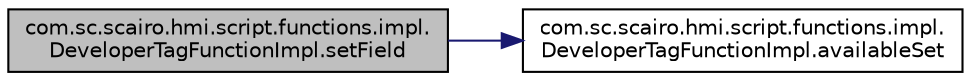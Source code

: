 digraph "com.sc.scairo.hmi.script.functions.impl.DeveloperTagFunctionImpl.setField"
{
 // LATEX_PDF_SIZE
  edge [fontname="Helvetica",fontsize="10",labelfontname="Helvetica",labelfontsize="10"];
  node [fontname="Helvetica",fontsize="10",shape=record];
  rankdir="LR";
  Node1 [label="com.sc.scairo.hmi.script.functions.impl.\lDeveloperTagFunctionImpl.setField",height=0.2,width=0.4,color="black", fillcolor="grey75", style="filled", fontcolor="black",tooltip=" "];
  Node1 -> Node2 [color="midnightblue",fontsize="10",style="solid",fontname="Helvetica"];
  Node2 [label="com.sc.scairo.hmi.script.functions.impl.\lDeveloperTagFunctionImpl.availableSet",height=0.2,width=0.4,color="black", fillcolor="white", style="filled",URL="$classcom_1_1sc_1_1scairo_1_1hmi_1_1script_1_1functions_1_1impl_1_1_developer_tag_function_impl.html#a25daa3e859b4ff997648c2ace046c952",tooltip=" "];
}
